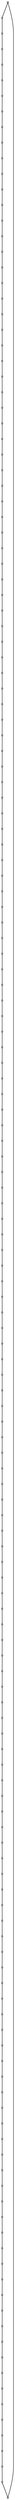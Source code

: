 graph random751445801 {
	node [shape=point fillcolor=white]
	1 [ pos = "9.087835,8.272840!"]
	2 [ pos = "11.881932,10.004211!"]
	3 [ pos = "12.235187,19.587444!"]
	4 [ pos = "5.985866,12.957454!"]
	5 [ pos = "11.632175,8.954972!"]
	6 [ pos = "8.846463,1.001699!"]
	7 [ pos = "16.744192,12.816237!"]
	8 [ pos = "18.858119,9.819357!"]
	9 [ pos = "5.353597,10.103525!"]
	10 [ pos = "4.735617,12.857673!"]
	11 [ pos = "10.709816,12.416590!"]
	12 [ pos = "6.577273,10.226700!"]
	13 [ pos = "15.546689,12.237579!"]
	14 [ pos = "0.250303,13.633254!"]
	15 [ pos = "14.696082,6.431390!"]
	16 [ pos = "11.544247,3.774539!"]
	17 [ pos = "14.704230,3.416801!"]
	18 [ pos = "13.778751,6.930040!"]
	19 [ pos = "2.994867,19.764617!"]
	20 [ pos = "19.887493,14.627042!"]
	21 [ pos = "8.710211,8.724579!"]
	22 [ pos = "15.628741,5.445026!"]
	23 [ pos = "1.531438,14.477482!"]
	24 [ pos = "15.264383,6.885035!"]
	25 [ pos = "4.571629,20.000000!"]
	26 [ pos = "19.742708,15.281446!"]
	27 [ pos = "12.407212,6.310603!"]
	28 [ pos = "5.498767,7.944524!"]
	29 [ pos = "18.548182,5.749070!"]
	30 [ pos = "1.568400,13.234887!"]
	31 [ pos = "12.180460,13.112647!"]
	32 [ pos = "17.009426,6.875312!"]
	33 [ pos = "16.529449,10.778800!"]
	34 [ pos = "13.805352,19.524316!"]
	35 [ pos = "10.534039,13.683467!"]
	36 [ pos = "14.141980,19.244250!"]
	37 [ pos = "2.398668,9.761344!"]
	38 [ pos = "4.679898,3.930107!"]
	39 [ pos = "4.229449,19.944281!"]
	40 [ pos = "10.815142,8.801078!"]
	41 [ pos = "19.934904,10.548472!"]
	42 [ pos = "4.073146,12.332738!"]
	43 [ pos = "16.859076,9.571913!"]
	44 [ pos = "0.267884,15.397881!"]
	45 [ pos = "15.320983,1.836284!"]
	46 [ pos = "8.623390,7.492066!"]
	47 [ pos = "14.948931,5.623439!"]
	48 [ pos = "14.367378,11.469002!"]
	49 [ pos = "16.402239,8.163352!"]
	50 [ pos = "10.983940,6.926900!"]
	51 [ pos = "1.837442,5.116543!"]
	52 [ pos = "6.161773,4.236110!"]
	53 [ pos = "14.877887,10.841671!"]
	54 [ pos = "8.166217,19.107335!"]
	55 [ pos = "10.776575,18.981359!"]
	56 [ pos = "7.899036,10.702101!"]
	57 [ pos = "9.520453,11.972182!"]
	58 [ pos = "3.025462,6.370151!"]
	59 [ pos = "1.534717,3.293346!"]
	60 [ pos = "1.758654,16.855701!"]
	61 [ pos = "5.129630,10.382044!"]
	62 [ pos = "4.338389,0.069183!"]
	63 [ pos = "16.005483,18.705766!"]
	64 [ pos = "11.538186,12.398344!"]
	65 [ pos = "6.859740,2.512748!"]
	66 [ pos = "19.325244,8.697182!"]
	67 [ pos = "7.629291,5.477639!"]
	68 [ pos = "12.933292,2.497800!"]
	69 [ pos = "16.319311,1.090131!"]
	70 [ pos = "1.595758,7.086508!"]
	71 [ pos = "0.062112,9.494794!"]
	72 [ pos = "17.788609,9.582565!"]
	73 [ pos = "1.457598,0.804693!"]
	74 [ pos = "15.952717,2.992315!"]
	75 [ pos = "4.098039,17.711371!"]
	76 [ pos = "19.848016,9.227669!"]
	77 [ pos = "8.084038,4.177027!"]
	78 [ pos = "9.296852,4.080143!"]
	79 [ pos = "2.873416,0.825660!"]
	80 [ pos = "16.478487,9.733156!"]
	81 [ pos = "3.338408,15.794354!"]
	82 [ pos = "18.430338,10.967700!"]
	83 [ pos = "1.262616,11.354252!"]
	84 [ pos = "13.465500,17.581926!"]
	85 [ pos = "12.444383,15.061258!"]
	86 [ pos = "4.659057,12.506495!"]
	87 [ pos = "4.546675,2.438288!"]
	88 [ pos = "2.079683,6.004273!"]
	89 [ pos = "3.242981,18.032399!"]
	90 [ pos = "8.996588,7.341020!"]
	91 [ pos = "15.734393,8.835226!"]
	92 [ pos = "16.568688,3.809053!"]
	93 [ pos = "13.012253,5.856163!"]
	94 [ pos = "7.889196,15.885668!"]
	95 [ pos = "6.681823,4.358306!"]
	96 [ pos = "5.609447,10.020231!"]
	97 [ pos = "0.143282,4.030407!"]
	98 [ pos = "0.978553,1.405898!"]
	99 [ pos = "15.384659,14.444053!"]
	100 [ pos = "18.987824,7.819665!"]
	101 [ pos = "9.495933,3.637503!"]
	102 [ pos = "0.316782,14.042608!"]
	103 [ pos = "6.075791,2.396465!"]
	104 [ pos = "0.037503,9.318772!"]
	105 [ pos = "0.419486,9.034091!"]
	106 [ pos = "16.659792,16.153879!"]
	107 [ pos = "17.869316,13.219103!"]
	108 [ pos = "19.962932,10.872192!"]
	109 [ pos = "19.075265,7.842751!"]
	110 [ pos = "6.748482,5.747710!"]
	111 [ pos = "12.201057,12.357929!"]
	112 [ pos = "15.767941,12.344339!"]
	113 [ pos = "16.388336,16.746494!"]
	114 [ pos = "13.750237,11.763617!"]
	115 [ pos = "11.181169,12.728684!"]
	116 [ pos = "19.583282,0.667725!"]
	117 [ pos = "16.366187,19.900064!"]
	118 [ pos = "14.710333,2.432600!"]
	119 [ pos = "2.287151,14.747836!"]
	120 [ pos = "11.751372,2.706637!"]
	121 [ pos = "3.772549,8.401787!"]
	122 [ pos = "18.860516,1.632488!"]
	123 [ pos = "1.611512,18.814071!"]
	124 [ pos = "12.504680,0.677399!"]
	125 [ pos = "6.647444,19.253162!"]
	126 [ pos = "6.425110,18.848501!"]
	127 [ pos = "11.601713,2.183673!"]
	128 [ pos = "11.183463,7.980671!"]
	129 [ pos = "18.930167,4.924323!"]
	130 [ pos = "19.744288,10.101958!"]
	131 [ pos = "17.653006,19.318192!"]
	132 [ pos = "10.769683,14.009815!"]
	133 [ pos = "19.208879,5.470639!"]
	134 [ pos = "16.442416,1.486652!"]
	135 [ pos = "0.209097,8.184411!"]
	136 [ pos = "4.193289,3.981646!"]
	137 [ pos = "16.586197,3.044427!"]
	138 [ pos = "5.614134,18.197709!"]
	139 [ pos = "1.849121,18.118814!"]
	140 [ pos = "18.875108,8.496565!"]
	141 [ pos = "17.362598,5.290840!"]
	142 [ pos = "7.335689,8.954933!"]
	143 [ pos = "7.474513,18.519152!"]
	144 [ pos = "16.935604,6.395303!"]
	145 [ pos = "3.434097,16.670515!"]
	146 [ pos = "16.497261,1.077726!"]
	147 [ pos = "15.979329,7.257567!"]
	148 [ pos = "15.087541,15.178830!"]
	149 [ pos = "12.728205,11.520579!"]
	150 [ pos = "16.665482,12.937302!"]
	151 [ pos = "19.704990,0.849393!"]
	152 [ pos = "16.918948,16.281810!"]
	153 [ pos = "3.893821,2.523705!"]
	154 [ pos = "14.470141,5.742941!"]
	155 [ pos = "0.633141,13.335872!"]
	156 [ pos = "14.239506,17.995739!"]
	157 [ pos = "18.626713,1.565818!"]
	158 [ pos = "6.941294,6.091848!"]
	159 [ pos = "0.075592,3.867520!"]
	160 [ pos = "12.487151,3.509689!"]
	161 [ pos = "0.528657,8.975035!"]

	1 -- 21
	21 -- 46
	46 -- 90
	90 -- 50
	50 -- 128
	128 -- 40
	40 -- 5
	5 -- 2
	2 -- 149
	149 -- 111
	111 -- 64
	64 -- 115
	115 -- 11
	11 -- 57
	57 -- 35
	35 -- 132
	132 -- 31
	31 -- 85
	85 -- 148
	148 -- 99
	99 -- 150
	150 -- 7
	7 -- 112
	112 -- 13
	13 -- 48
	48 -- 114
	114 -- 53
	53 -- 33
	33 -- 80
	80 -- 43
	43 -- 72
	72 -- 8
	8 -- 130
	130 -- 41
	41 -- 108
	108 -- 82
	82 -- 76
	76 -- 66
	66 -- 140
	140 -- 109
	109 -- 100
	100 -- 29
	29 -- 133
	133 -- 129
	129 -- 141
	141 -- 144
	144 -- 32
	32 -- 147
	147 -- 24
	24 -- 15
	15 -- 154
	154 -- 47
	47 -- 22
	22 -- 92
	92 -- 137
	137 -- 74
	74 -- 45
	45 -- 118
	118 -- 17
	17 -- 68
	68 -- 160
	160 -- 16
	16 -- 120
	120 -- 127
	127 -- 124
	124 -- 6
	6 -- 65
	65 -- 103
	103 -- 87
	87 -- 153
	153 -- 136
	136 -- 38
	38 -- 52
	52 -- 95
	95 -- 110
	110 -- 158
	158 -- 67
	67 -- 77
	77 -- 78
	78 -- 101
	101 -- 27
	27 -- 93
	93 -- 18
	18 -- 91
	91 -- 49
	49 -- 107
	107 -- 20
	20 -- 26
	26 -- 152
	152 -- 106
	106 -- 113
	113 -- 63
	63 -- 117
	117 -- 131
	131 -- 36
	36 -- 34
	34 -- 3
	3 -- 55
	55 -- 54
	54 -- 143
	143 -- 126
	126 -- 125
	125 -- 138
	138 -- 75
	75 -- 89
	89 -- 145
	145 -- 81
	81 -- 119
	119 -- 23
	23 -- 30
	30 -- 155
	155 -- 14
	14 -- 102
	102 -- 44
	44 -- 60
	60 -- 139
	139 -- 123
	123 -- 19
	19 -- 39
	39 -- 25
	25 -- 94
	94 -- 4
	4 -- 10
	10 -- 86
	86 -- 42
	42 -- 61
	61 -- 9
	9 -- 96
	96 -- 12
	12 -- 56
	56 -- 142
	142 -- 28
	28 -- 121
	121 -- 37
	37 -- 83
	83 -- 71
	71 -- 104
	104 -- 105
	105 -- 161
	161 -- 135
	135 -- 70
	70 -- 88
	88 -- 51
	51 -- 58
	58 -- 59
	59 -- 159
	159 -- 97
	97 -- 98
	98 -- 73
	73 -- 79
	79 -- 62
	62 -- 69
	69 -- 146
	146 -- 134
	134 -- 157
	157 -- 122
	122 -- 151
	151 -- 116
	116 -- 84
	84 -- 156
	156 -- 1
}